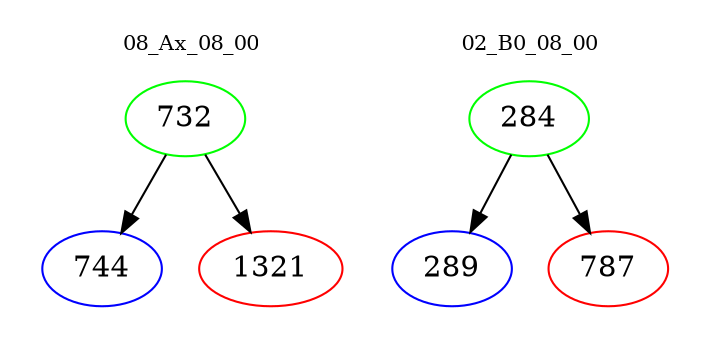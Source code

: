 digraph{
subgraph cluster_0 {
color = white
label = "08_Ax_08_00";
fontsize=10;
T0_732 [label="732", color="green"]
T0_732 -> T0_744 [color="black"]
T0_744 [label="744", color="blue"]
T0_732 -> T0_1321 [color="black"]
T0_1321 [label="1321", color="red"]
}
subgraph cluster_1 {
color = white
label = "02_B0_08_00";
fontsize=10;
T1_284 [label="284", color="green"]
T1_284 -> T1_289 [color="black"]
T1_289 [label="289", color="blue"]
T1_284 -> T1_787 [color="black"]
T1_787 [label="787", color="red"]
}
}
